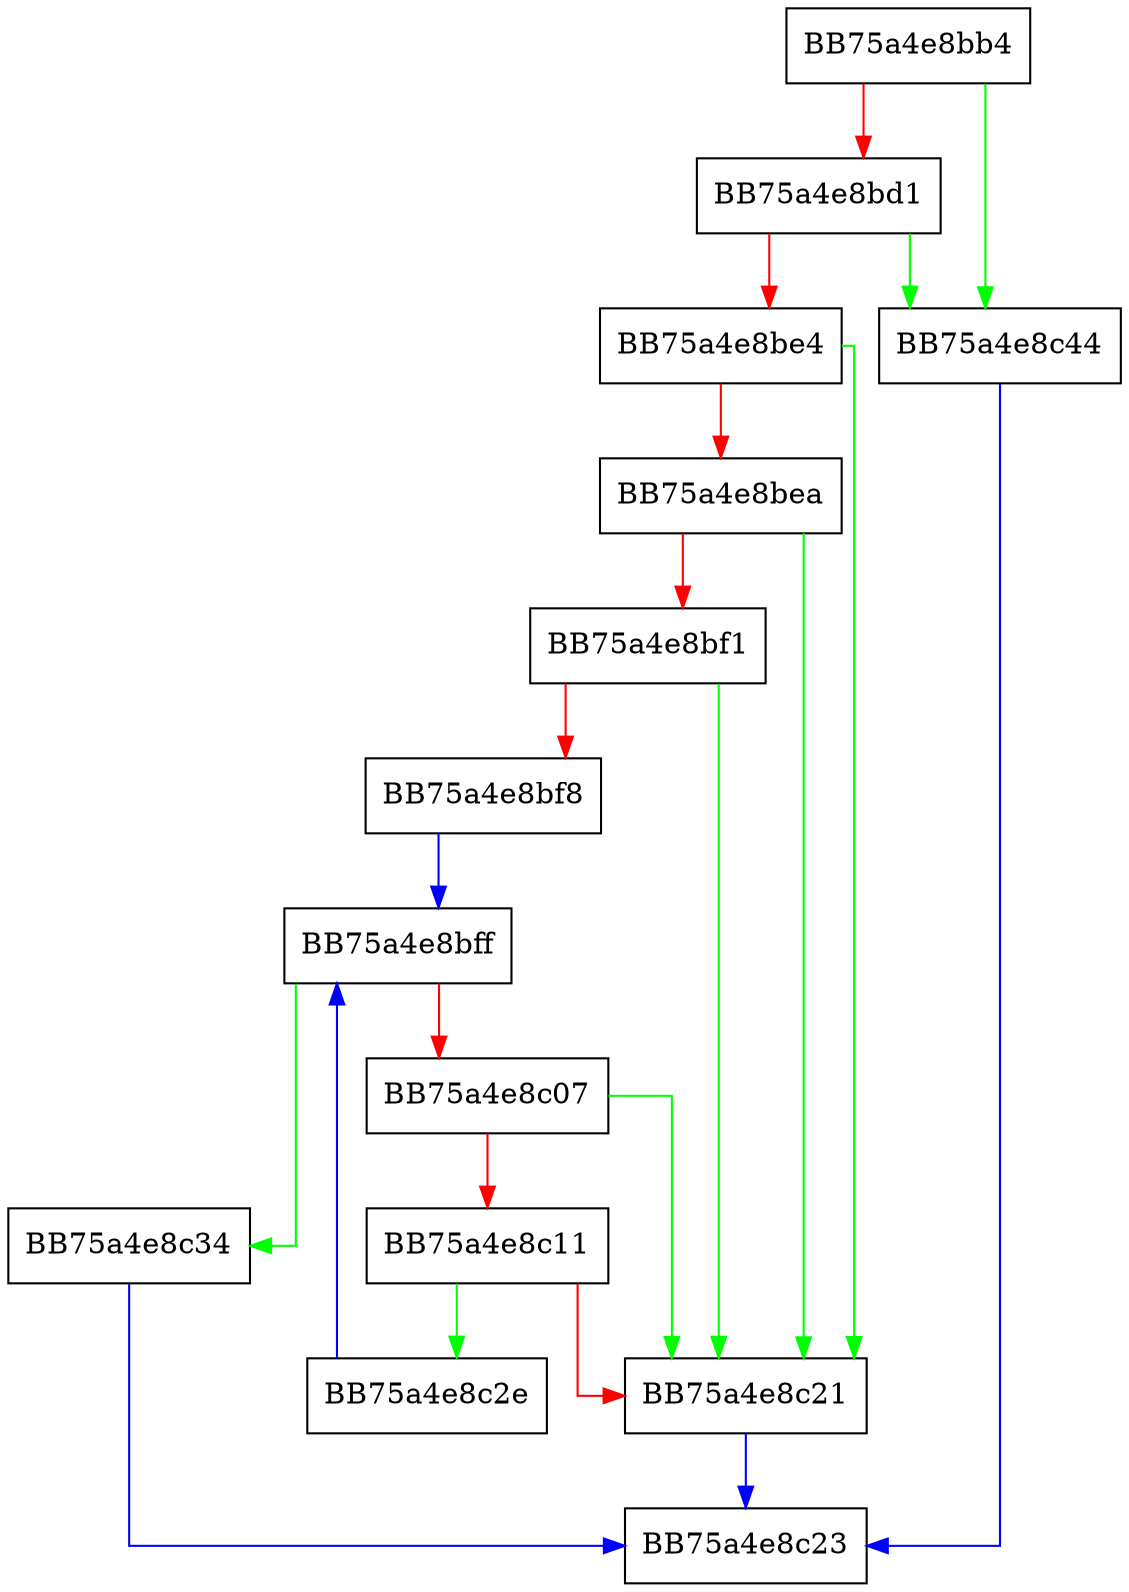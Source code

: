 digraph IsExcludedStreamName {
  node [shape="box"];
  graph [splines=ortho];
  BB75a4e8bb4 -> BB75a4e8c44 [color="green"];
  BB75a4e8bb4 -> BB75a4e8bd1 [color="red"];
  BB75a4e8bd1 -> BB75a4e8c44 [color="green"];
  BB75a4e8bd1 -> BB75a4e8be4 [color="red"];
  BB75a4e8be4 -> BB75a4e8c21 [color="green"];
  BB75a4e8be4 -> BB75a4e8bea [color="red"];
  BB75a4e8bea -> BB75a4e8c21 [color="green"];
  BB75a4e8bea -> BB75a4e8bf1 [color="red"];
  BB75a4e8bf1 -> BB75a4e8c21 [color="green"];
  BB75a4e8bf1 -> BB75a4e8bf8 [color="red"];
  BB75a4e8bf8 -> BB75a4e8bff [color="blue"];
  BB75a4e8bff -> BB75a4e8c34 [color="green"];
  BB75a4e8bff -> BB75a4e8c07 [color="red"];
  BB75a4e8c07 -> BB75a4e8c21 [color="green"];
  BB75a4e8c07 -> BB75a4e8c11 [color="red"];
  BB75a4e8c11 -> BB75a4e8c2e [color="green"];
  BB75a4e8c11 -> BB75a4e8c21 [color="red"];
  BB75a4e8c21 -> BB75a4e8c23 [color="blue"];
  BB75a4e8c2e -> BB75a4e8bff [color="blue"];
  BB75a4e8c34 -> BB75a4e8c23 [color="blue"];
  BB75a4e8c44 -> BB75a4e8c23 [color="blue"];
}